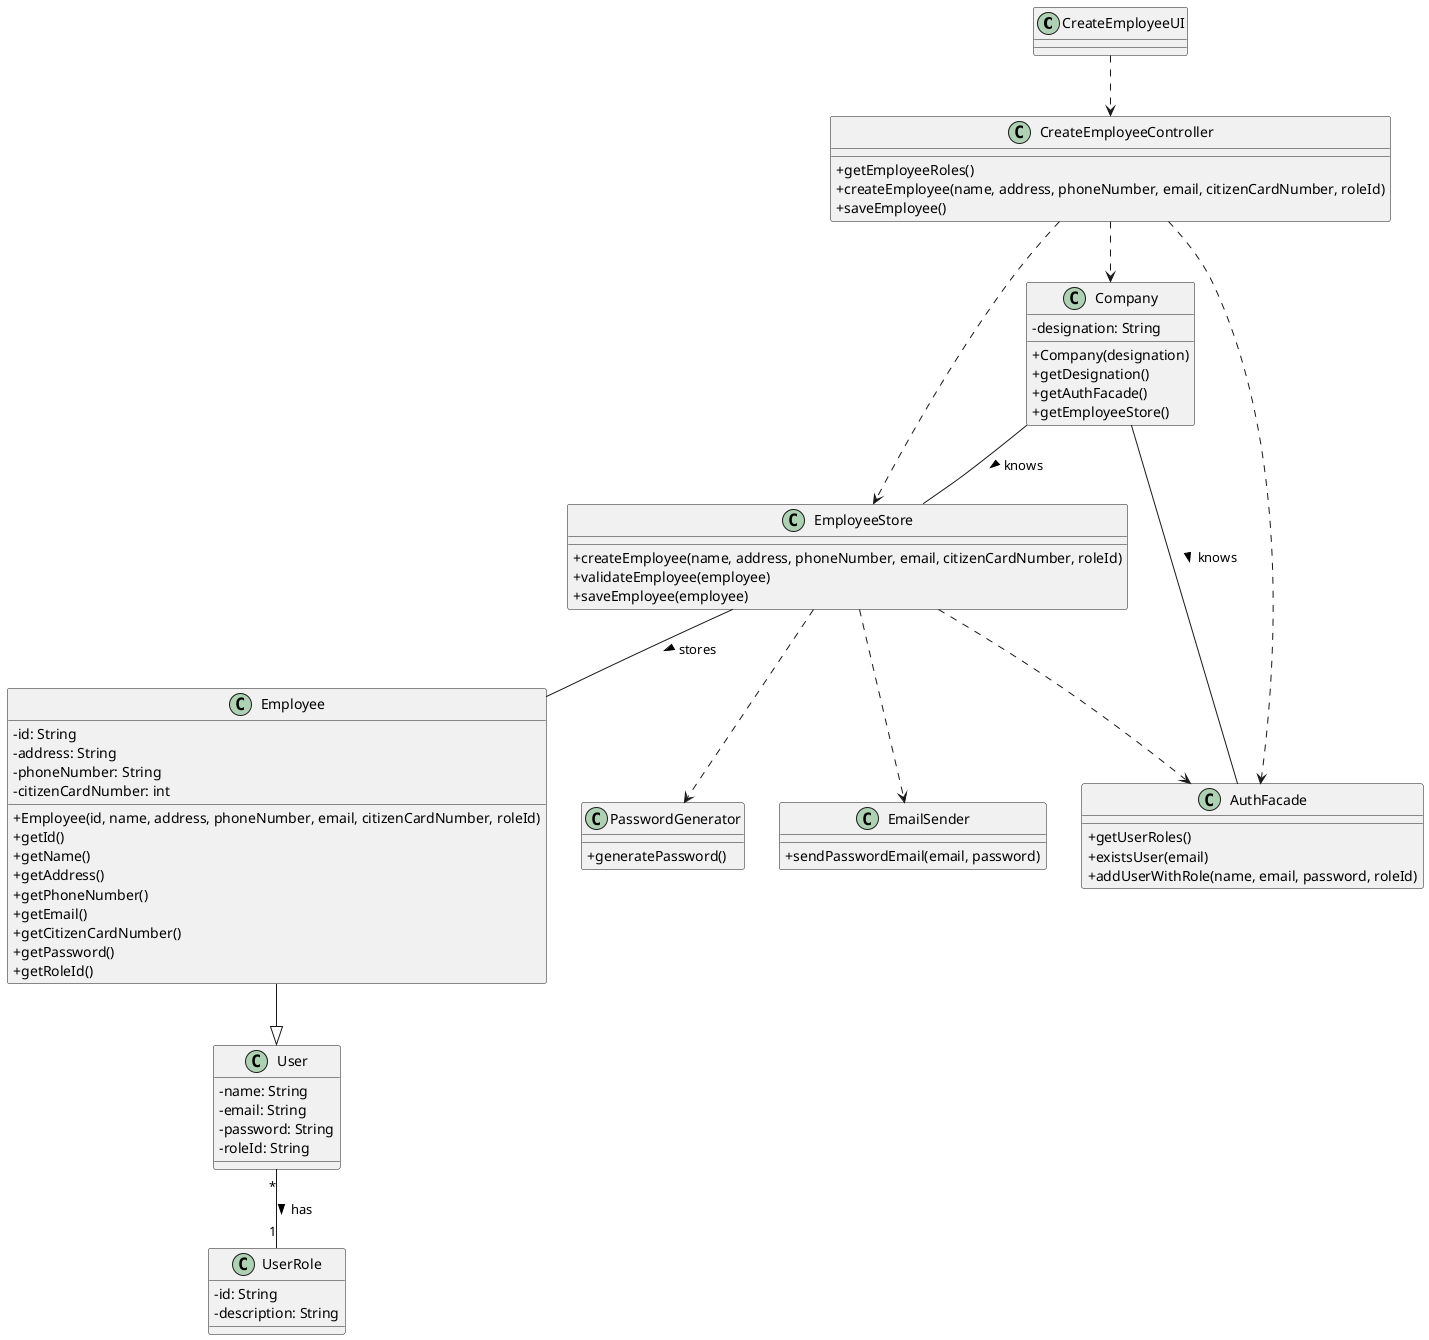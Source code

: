 @startuml US10_CD
skinparam classAttributeIconSize 0

class CreateEmployeeUI {
}

class CreateEmployeeController {
  +getEmployeeRoles()
  +createEmployee(name, address, phoneNumber, email, citizenCardNumber, roleId)
  +saveEmployee()
}

class Company {
  -designation: String
  +Company(designation)
  +getDesignation()
  +getAuthFacade()
  +getEmployeeStore()
}

class EmployeeStore {
  +createEmployee(name, address, phoneNumber, email, citizenCardNumber, roleId)
  +validateEmployee(employee)
  +saveEmployee(employee)
}

class Employee {
  -id: String
  -address: String
  -phoneNumber: String
  -citizenCardNumber: int
  +Employee(id, name, address, phoneNumber, email, citizenCardNumber, roleId)
  +getId()
  +getName()
  +getAddress()
  +getPhoneNumber()
  +getEmail()
  +getCitizenCardNumber()
  +getPassword()
  +getRoleId()
}

class AuthFacade {
  +getUserRoles()
  +existsUser(email)
  +addUserWithRole(name, email, password, roleId)
}

class PasswordGenerator {
  +generatePassword()
}

class EmailSender {
  +sendPasswordEmail(email, password)
}

class User {
  -name: String
  -email: String
  -password: String
  -roleId: String
}

class UserRole {
  -id: String
  -description: String
}

CreateEmployeeUI ..> CreateEmployeeController

CreateEmployeeController ..> EmployeeStore
CreateEmployeeController ..> Company
CreateEmployeeController ..> AuthFacade

EmployeeStore ..> AuthFacade
EmployeeStore ..> PasswordGenerator
EmployeeStore ..> EmailSender
EmployeeStore -- Employee : stores >

Company -- AuthFacade : knows >
Company -- EmployeeStore : knows >

Employee --|> User

User "*" -- "1" UserRole : has >

@enduml